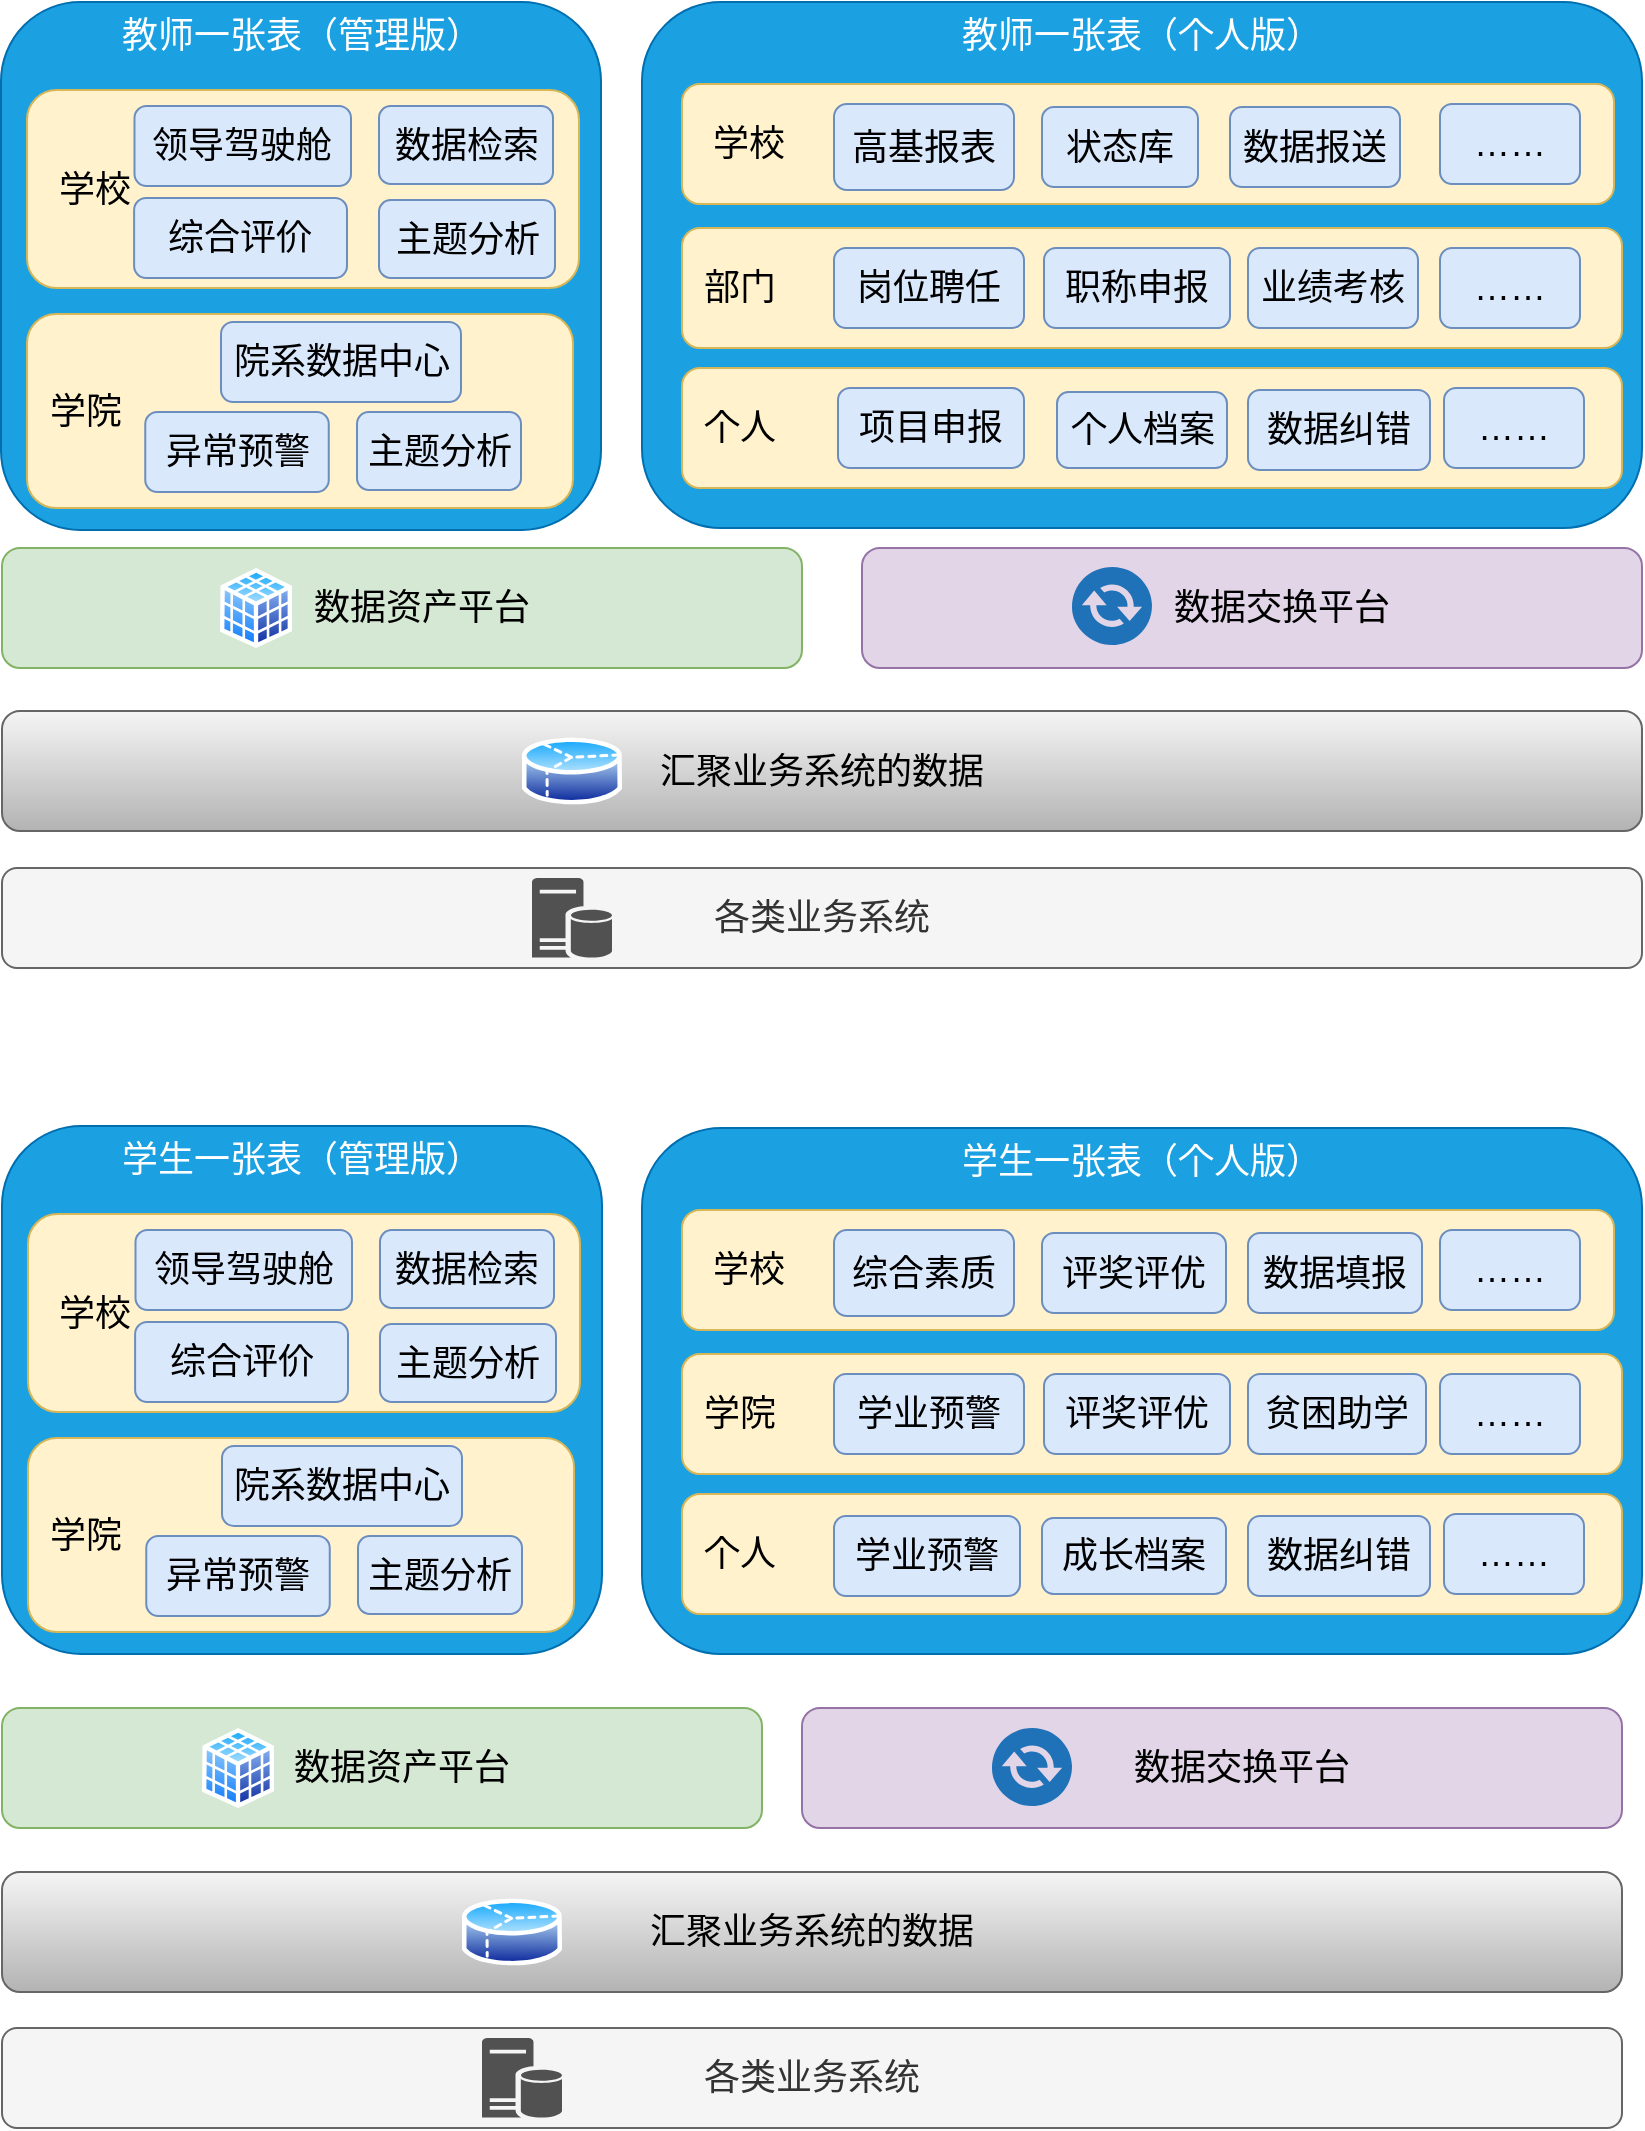 <mxfile version="19.0.1" type="github">
  <diagram id="cTWVXvlOjMiQOvwmBr1u" name="Page-1">
    <mxGraphModel dx="1864" dy="621" grid="0" gridSize="10" guides="1" tooltips="1" connect="1" arrows="1" fold="1" page="0" pageScale="1" pageWidth="827" pageHeight="1169" math="0" shadow="0">
      <root>
        <mxCell id="0" />
        <mxCell id="1" parent="0" />
        <mxCell id="3kUF8BmXOeaKGdXSCLxE-1" value="&amp;nbsp; &amp;nbsp; 数据资产平台" style="rounded=1;whiteSpace=wrap;html=1;fillColor=#d5e8d4;strokeColor=#82b366;fontSize=18;" parent="1" vertex="1">
          <mxGeometry x="-190" y="330" width="400" height="60" as="geometry" />
        </mxCell>
        <mxCell id="3kUF8BmXOeaKGdXSCLxE-2" value="&amp;nbsp; &amp;nbsp; &amp;nbsp; 数据交换平台" style="rounded=1;whiteSpace=wrap;html=1;fillColor=#e1d5e7;strokeColor=#9673a6;fontSize=18;" parent="1" vertex="1">
          <mxGeometry x="240" y="330" width="390" height="60" as="geometry" />
        </mxCell>
        <mxCell id="3kUF8BmXOeaKGdXSCLxE-3" value="汇聚业务系统的数据" style="rounded=1;whiteSpace=wrap;html=1;fontSize=18;fillColor=#f5f5f5;strokeColor=#666666;gradientColor=#b3b3b3;" parent="1" vertex="1">
          <mxGeometry x="-190" y="411.5" width="820" height="60" as="geometry" />
        </mxCell>
        <mxCell id="3kUF8BmXOeaKGdXSCLxE-4" value="" style="aspect=fixed;perimeter=ellipsePerimeter;html=1;align=center;shadow=0;dashed=0;spacingTop=3;image;image=img/lib/active_directory/database_cube.svg;fontSize=18;" parent="1" vertex="1">
          <mxGeometry x="-81" y="340" width="36" height="40" as="geometry" />
        </mxCell>
        <mxCell id="3kUF8BmXOeaKGdXSCLxE-5" value="教师一张表（个人版）" style="rounded=1;whiteSpace=wrap;html=1;fillColor=#1ba1e2;strokeColor=#006EAF;fontSize=18;verticalAlign=top;fontColor=#ffffff;" parent="1" vertex="1">
          <mxGeometry x="130" y="57" width="500" height="263" as="geometry" />
        </mxCell>
        <mxCell id="3kUF8BmXOeaKGdXSCLxE-6" value="" style="aspect=fixed;perimeter=ellipsePerimeter;html=1;align=center;shadow=0;dashed=0;spacingTop=3;image;image=img/lib/active_directory/database_partition_3.svg;fontSize=18;" parent="1" vertex="1">
          <mxGeometry x="70" y="423" width="50" height="37" as="geometry" />
        </mxCell>
        <mxCell id="3kUF8BmXOeaKGdXSCLxE-7" value="" style="sketch=0;pointerEvents=1;shadow=0;dashed=0;html=1;strokeColor=none;fillColor=#505050;labelPosition=center;verticalLabelPosition=bottom;verticalAlign=top;outlineConnect=0;align=center;shape=mxgraph.office.communications.exchange_active_sync;fillColor=#2072B8;fontSize=18;" parent="1" vertex="1">
          <mxGeometry x="345" y="339.5" width="40" height="39" as="geometry" />
        </mxCell>
        <mxCell id="3kUF8BmXOeaKGdXSCLxE-23" value="各类业务系统" style="rounded=1;whiteSpace=wrap;html=1;fontSize=18;fillColor=#f5f5f5;strokeColor=#666666;fontColor=#333333;" parent="1" vertex="1">
          <mxGeometry x="-190" y="490" width="820" height="50" as="geometry" />
        </mxCell>
        <mxCell id="3kUF8BmXOeaKGdXSCLxE-29" value="" style="sketch=0;pointerEvents=1;shadow=0;dashed=0;html=1;strokeColor=none;labelPosition=center;verticalLabelPosition=bottom;verticalAlign=top;align=center;fillColor=#515151;shape=mxgraph.mscae.enterprise.database_server;fontSize=18;" parent="1" vertex="1">
          <mxGeometry x="75" y="495" width="40" height="40" as="geometry" />
        </mxCell>
        <mxCell id="3kUF8BmXOeaKGdXSCLxE-38" value="&amp;nbsp; &amp;nbsp; 数据资产平台" style="rounded=1;whiteSpace=wrap;html=1;fillColor=#d5e8d4;strokeColor=#82b366;fontSize=18;" parent="1" vertex="1">
          <mxGeometry x="-190" y="910" width="380" height="60" as="geometry" />
        </mxCell>
        <mxCell id="3kUF8BmXOeaKGdXSCLxE-39" value="&amp;nbsp; &amp;nbsp; &amp;nbsp; 数据交换平台" style="rounded=1;whiteSpace=wrap;html=1;fillColor=#e1d5e7;strokeColor=#9673a6;fontSize=18;" parent="1" vertex="1">
          <mxGeometry x="210" y="910" width="410" height="60" as="geometry" />
        </mxCell>
        <mxCell id="3kUF8BmXOeaKGdXSCLxE-40" value="汇聚业务系统的数据" style="rounded=1;whiteSpace=wrap;html=1;fontSize=18;fillColor=#f5f5f5;strokeColor=#666666;gradientColor=#b3b3b3;" parent="1" vertex="1">
          <mxGeometry x="-190" y="992" width="810" height="60" as="geometry" />
        </mxCell>
        <mxCell id="3kUF8BmXOeaKGdXSCLxE-41" value="" style="aspect=fixed;perimeter=ellipsePerimeter;html=1;align=center;shadow=0;dashed=0;spacingTop=3;image;image=img/lib/active_directory/database_cube.svg;fontSize=18;" parent="1" vertex="1">
          <mxGeometry x="-90" y="920" width="36" height="40" as="geometry" />
        </mxCell>
        <mxCell id="3kUF8BmXOeaKGdXSCLxE-43" value="" style="aspect=fixed;perimeter=ellipsePerimeter;html=1;align=center;shadow=0;dashed=0;spacingTop=3;image;image=img/lib/active_directory/database_partition_3.svg;fontSize=18;" parent="1" vertex="1">
          <mxGeometry x="40" y="1003.5" width="50" height="37" as="geometry" />
        </mxCell>
        <mxCell id="3kUF8BmXOeaKGdXSCLxE-44" value="" style="sketch=0;pointerEvents=1;shadow=0;dashed=0;html=1;strokeColor=none;fillColor=#505050;labelPosition=center;verticalLabelPosition=bottom;verticalAlign=top;outlineConnect=0;align=center;shape=mxgraph.office.communications.exchange_active_sync;fillColor=#2072B8;fontSize=18;" parent="1" vertex="1">
          <mxGeometry x="305" y="920" width="40" height="39" as="geometry" />
        </mxCell>
        <mxCell id="3kUF8BmXOeaKGdXSCLxE-48" value="各类业务系统" style="rounded=1;whiteSpace=wrap;html=1;fontSize=18;fillColor=#f5f5f5;strokeColor=#666666;fontColor=#333333;" parent="1" vertex="1">
          <mxGeometry x="-190" y="1070" width="810" height="50" as="geometry" />
        </mxCell>
        <mxCell id="3kUF8BmXOeaKGdXSCLxE-49" value="" style="sketch=0;pointerEvents=1;shadow=0;dashed=0;html=1;strokeColor=none;labelPosition=center;verticalLabelPosition=bottom;verticalAlign=top;align=center;fillColor=#515151;shape=mxgraph.mscae.enterprise.database_server;fontSize=18;" parent="1" vertex="1">
          <mxGeometry x="50" y="1075" width="40" height="40" as="geometry" />
        </mxCell>
        <mxCell id="3kUF8BmXOeaKGdXSCLxE-59" value="&lt;font face=&quot;Georgia&quot;&gt;&amp;nbsp; 个人&lt;/font&gt;" style="rounded=1;whiteSpace=wrap;html=1;fontSize=18;align=left;fillColor=#fff2cc;strokeColor=#d6b656;" parent="1" vertex="1">
          <mxGeometry x="150" y="240" width="470" height="60" as="geometry" />
        </mxCell>
        <mxCell id="3kUF8BmXOeaKGdXSCLxE-69" value="项目申报" style="rounded=1;whiteSpace=wrap;html=1;fontSize=18;fillColor=#dae8fc;strokeColor=#6c8ebf;" parent="1" vertex="1">
          <mxGeometry x="228" y="250" width="93" height="40" as="geometry" />
        </mxCell>
        <mxCell id="3kUF8BmXOeaKGdXSCLxE-71" value="&lt;font face=&quot;Georgia&quot;&gt;&amp;nbsp; 部门&lt;/font&gt;" style="rounded=1;whiteSpace=wrap;html=1;fontSize=18;align=left;fillColor=#fff2cc;strokeColor=#d6b656;" parent="1" vertex="1">
          <mxGeometry x="150" y="170" width="470" height="60" as="geometry" />
        </mxCell>
        <mxCell id="3kUF8BmXOeaKGdXSCLxE-72" value="岗位聘任" style="rounded=1;whiteSpace=wrap;html=1;fontSize=18;fillColor=#dae8fc;strokeColor=#6c8ebf;" parent="1" vertex="1">
          <mxGeometry x="226" y="180" width="95" height="40" as="geometry" />
        </mxCell>
        <mxCell id="qNKtOtwR_BCPkI4FP6nF-1" value="&lt;font face=&quot;Georgia&quot;&gt;&amp;nbsp; &amp;nbsp;学校&lt;/font&gt;" style="rounded=1;whiteSpace=wrap;html=1;fontSize=18;align=left;fillColor=#fff2cc;strokeColor=#d6b656;" parent="1" vertex="1">
          <mxGeometry x="150" y="98" width="466" height="60" as="geometry" />
        </mxCell>
        <mxCell id="qNKtOtwR_BCPkI4FP6nF-6" value="高基报表" style="rounded=1;whiteSpace=wrap;html=1;fontSize=18;fillColor=#dae8fc;strokeColor=#6c8ebf;" parent="1" vertex="1">
          <mxGeometry x="226" y="108" width="90" height="43" as="geometry" />
        </mxCell>
        <mxCell id="qNKtOtwR_BCPkI4FP6nF-7" value="状态库" style="rounded=1;whiteSpace=wrap;html=1;fontSize=18;fillColor=#dae8fc;strokeColor=#6c8ebf;" parent="1" vertex="1">
          <mxGeometry x="330" y="109.5" width="78" height="40" as="geometry" />
        </mxCell>
        <mxCell id="qNKtOtwR_BCPkI4FP6nF-8" value="数据报送" style="rounded=1;whiteSpace=wrap;html=1;fontSize=18;fillColor=#dae8fc;strokeColor=#6c8ebf;" parent="1" vertex="1">
          <mxGeometry x="424" y="109.5" width="85" height="40" as="geometry" />
        </mxCell>
        <mxCell id="qNKtOtwR_BCPkI4FP6nF-11" value="个人档案" style="rounded=1;whiteSpace=wrap;html=1;fontSize=18;fillColor=#dae8fc;strokeColor=#6c8ebf;" parent="1" vertex="1">
          <mxGeometry x="337.5" y="252" width="85" height="38" as="geometry" />
        </mxCell>
        <mxCell id="qNKtOtwR_BCPkI4FP6nF-17" value="职称申报" style="rounded=1;whiteSpace=wrap;html=1;fontSize=18;fillColor=#dae8fc;strokeColor=#6c8ebf;" parent="1" vertex="1">
          <mxGeometry x="331" y="180" width="93" height="40" as="geometry" />
        </mxCell>
        <mxCell id="qNKtOtwR_BCPkI4FP6nF-18" value="数据纠错" style="rounded=1;whiteSpace=wrap;html=1;fontSize=18;fillColor=#dae8fc;strokeColor=#6c8ebf;" parent="1" vertex="1">
          <mxGeometry x="433" y="251" width="91" height="40" as="geometry" />
        </mxCell>
        <mxCell id="qNKtOtwR_BCPkI4FP6nF-19" value="业绩考核" style="rounded=1;whiteSpace=wrap;html=1;fontSize=18;fillColor=#dae8fc;strokeColor=#6c8ebf;" parent="1" vertex="1">
          <mxGeometry x="433" y="180" width="85" height="40" as="geometry" />
        </mxCell>
        <mxCell id="qNKtOtwR_BCPkI4FP6nF-20" value="……" style="rounded=1;whiteSpace=wrap;html=1;fontSize=18;fillColor=#dae8fc;strokeColor=#6c8ebf;" parent="1" vertex="1">
          <mxGeometry x="529" y="108" width="70" height="40" as="geometry" />
        </mxCell>
        <mxCell id="qNKtOtwR_BCPkI4FP6nF-21" value="……" style="rounded=1;whiteSpace=wrap;html=1;fontSize=18;fillColor=#dae8fc;strokeColor=#6c8ebf;" parent="1" vertex="1">
          <mxGeometry x="529" y="180" width="70" height="40" as="geometry" />
        </mxCell>
        <mxCell id="qNKtOtwR_BCPkI4FP6nF-22" value="……" style="rounded=1;whiteSpace=wrap;html=1;fontSize=18;fillColor=#dae8fc;strokeColor=#6c8ebf;" parent="1" vertex="1">
          <mxGeometry x="531" y="250" width="70" height="40" as="geometry" />
        </mxCell>
        <mxCell id="qNKtOtwR_BCPkI4FP6nF-54" value="学生一张表（个人版）" style="rounded=1;whiteSpace=wrap;html=1;fillColor=#1ba1e2;strokeColor=#006EAF;fontSize=18;verticalAlign=top;fontColor=#ffffff;" parent="1" vertex="1">
          <mxGeometry x="130" y="620" width="500" height="263" as="geometry" />
        </mxCell>
        <mxCell id="qNKtOtwR_BCPkI4FP6nF-55" value="学生一张表（管理版）" style="rounded=1;whiteSpace=wrap;html=1;fillColor=#1ba1e2;strokeColor=#006EAF;fontSize=18;verticalAlign=top;fontColor=#ffffff;" parent="1" vertex="1">
          <mxGeometry x="-190" y="619" width="300" height="264" as="geometry" />
        </mxCell>
        <mxCell id="qNKtOtwR_BCPkI4FP6nF-56" value="&lt;font face=&quot;Georgia&quot;&gt;&amp;nbsp; 个人&lt;/font&gt;" style="rounded=1;whiteSpace=wrap;html=1;fontSize=18;align=left;fillColor=#fff2cc;strokeColor=#d6b656;" parent="1" vertex="1">
          <mxGeometry x="150" y="803" width="470" height="60" as="geometry" />
        </mxCell>
        <mxCell id="qNKtOtwR_BCPkI4FP6nF-57" value="学业预警" style="rounded=1;whiteSpace=wrap;html=1;fontSize=18;fillColor=#dae8fc;strokeColor=#6c8ebf;" parent="1" vertex="1">
          <mxGeometry x="226" y="814" width="93" height="40" as="geometry" />
        </mxCell>
        <mxCell id="qNKtOtwR_BCPkI4FP6nF-58" value="&lt;font face=&quot;Georgia&quot;&gt;&amp;nbsp; 学院&lt;/font&gt;" style="rounded=1;whiteSpace=wrap;html=1;fontSize=18;align=left;fillColor=#fff2cc;strokeColor=#d6b656;" parent="1" vertex="1">
          <mxGeometry x="150" y="733" width="470" height="60" as="geometry" />
        </mxCell>
        <mxCell id="qNKtOtwR_BCPkI4FP6nF-59" value="学业预警" style="rounded=1;whiteSpace=wrap;html=1;fontSize=18;fillColor=#dae8fc;strokeColor=#6c8ebf;" parent="1" vertex="1">
          <mxGeometry x="226" y="743" width="95" height="40" as="geometry" />
        </mxCell>
        <mxCell id="qNKtOtwR_BCPkI4FP6nF-60" value="&lt;font face=&quot;Georgia&quot;&gt;&amp;nbsp; &amp;nbsp;学校&lt;/font&gt;" style="rounded=1;whiteSpace=wrap;html=1;fontSize=18;align=left;fillColor=#fff2cc;strokeColor=#d6b656;" parent="1" vertex="1">
          <mxGeometry x="150" y="661" width="466" height="60" as="geometry" />
        </mxCell>
        <mxCell id="qNKtOtwR_BCPkI4FP6nF-61" value="&lt;font face=&quot;Georgia&quot;&gt;&amp;nbsp; &amp;nbsp;学校&lt;/font&gt;" style="rounded=1;whiteSpace=wrap;html=1;fontSize=18;align=left;fillColor=#fff2cc;strokeColor=#d6b656;" parent="1" vertex="1">
          <mxGeometry x="-177" y="663" width="276" height="99" as="geometry" />
        </mxCell>
        <mxCell id="qNKtOtwR_BCPkI4FP6nF-62" value="&lt;font face=&quot;Georgia&quot;&gt;&amp;nbsp; 学院&lt;/font&gt;" style="rounded=1;whiteSpace=wrap;html=1;fontSize=18;align=left;fillColor=#fff2cc;strokeColor=#d6b656;" parent="1" vertex="1">
          <mxGeometry x="-177" y="775" width="273" height="97" as="geometry" />
        </mxCell>
        <mxCell id="qNKtOtwR_BCPkI4FP6nF-63" value="综合素质" style="rounded=1;whiteSpace=wrap;html=1;fontSize=18;fillColor=#dae8fc;strokeColor=#6c8ebf;" parent="1" vertex="1">
          <mxGeometry x="226" y="671" width="90" height="43" as="geometry" />
        </mxCell>
        <mxCell id="qNKtOtwR_BCPkI4FP6nF-64" value="评奖评优" style="rounded=1;whiteSpace=wrap;html=1;fontSize=18;fillColor=#dae8fc;strokeColor=#6c8ebf;" parent="1" vertex="1">
          <mxGeometry x="330" y="672.5" width="92" height="40" as="geometry" />
        </mxCell>
        <mxCell id="qNKtOtwR_BCPkI4FP6nF-65" value="数据填报" style="rounded=1;whiteSpace=wrap;html=1;fontSize=18;fillColor=#dae8fc;strokeColor=#6c8ebf;" parent="1" vertex="1">
          <mxGeometry x="433" y="672.5" width="87" height="40" as="geometry" />
        </mxCell>
        <mxCell id="qNKtOtwR_BCPkI4FP6nF-66" value="成长档案" style="rounded=1;whiteSpace=wrap;html=1;fontSize=18;fillColor=#dae8fc;strokeColor=#6c8ebf;" parent="1" vertex="1">
          <mxGeometry x="330" y="815" width="92" height="38" as="geometry" />
        </mxCell>
        <mxCell id="qNKtOtwR_BCPkI4FP6nF-67" value="院系数据中心" style="rounded=1;whiteSpace=wrap;html=1;fontSize=18;fillColor=#dae8fc;strokeColor=#6c8ebf;" parent="1" vertex="1">
          <mxGeometry x="-80" y="779" width="120" height="40" as="geometry" />
        </mxCell>
        <mxCell id="qNKtOtwR_BCPkI4FP6nF-68" value="评奖评优" style="rounded=1;whiteSpace=wrap;html=1;fontSize=18;fillColor=#dae8fc;strokeColor=#6c8ebf;" parent="1" vertex="1">
          <mxGeometry x="331" y="743" width="93" height="40" as="geometry" />
        </mxCell>
        <mxCell id="qNKtOtwR_BCPkI4FP6nF-69" value="数据纠错" style="rounded=1;whiteSpace=wrap;html=1;fontSize=18;fillColor=#dae8fc;strokeColor=#6c8ebf;" parent="1" vertex="1">
          <mxGeometry x="433" y="814" width="91" height="40" as="geometry" />
        </mxCell>
        <mxCell id="qNKtOtwR_BCPkI4FP6nF-70" value="贫困助学" style="rounded=1;whiteSpace=wrap;html=1;fontSize=18;fillColor=#dae8fc;strokeColor=#6c8ebf;" parent="1" vertex="1">
          <mxGeometry x="433" y="743" width="89" height="40" as="geometry" />
        </mxCell>
        <mxCell id="qNKtOtwR_BCPkI4FP6nF-71" value="……" style="rounded=1;whiteSpace=wrap;html=1;fontSize=18;fillColor=#dae8fc;strokeColor=#6c8ebf;" parent="1" vertex="1">
          <mxGeometry x="529" y="671" width="70" height="40" as="geometry" />
        </mxCell>
        <mxCell id="qNKtOtwR_BCPkI4FP6nF-72" value="……" style="rounded=1;whiteSpace=wrap;html=1;fontSize=18;fillColor=#dae8fc;strokeColor=#6c8ebf;" parent="1" vertex="1">
          <mxGeometry x="529" y="743" width="70" height="40" as="geometry" />
        </mxCell>
        <mxCell id="qNKtOtwR_BCPkI4FP6nF-73" value="……" style="rounded=1;whiteSpace=wrap;html=1;fontSize=18;fillColor=#dae8fc;strokeColor=#6c8ebf;" parent="1" vertex="1">
          <mxGeometry x="531" y="813" width="70" height="40" as="geometry" />
        </mxCell>
        <mxCell id="qNKtOtwR_BCPkI4FP6nF-74" value="领导驾驶舱" style="rounded=1;whiteSpace=wrap;html=1;fontSize=18;fillColor=#dae8fc;strokeColor=#6c8ebf;" parent="1" vertex="1">
          <mxGeometry x="-123.25" y="671" width="108.25" height="40" as="geometry" />
        </mxCell>
        <mxCell id="qNKtOtwR_BCPkI4FP6nF-75" value="综合评价" style="rounded=1;whiteSpace=wrap;html=1;fontSize=18;fillColor=#dae8fc;strokeColor=#6c8ebf;" parent="1" vertex="1">
          <mxGeometry x="-123.44" y="717" width="106.44" height="40" as="geometry" />
        </mxCell>
        <mxCell id="qNKtOtwR_BCPkI4FP6nF-76" value="异常预警" style="rounded=1;whiteSpace=wrap;html=1;fontSize=18;fillColor=#dae8fc;strokeColor=#6c8ebf;" parent="1" vertex="1">
          <mxGeometry x="-117.87" y="824" width="91.75" height="40" as="geometry" />
        </mxCell>
        <mxCell id="qNKtOtwR_BCPkI4FP6nF-78" value="数据检索" style="rounded=1;whiteSpace=wrap;html=1;fontSize=18;fillColor=#dae8fc;strokeColor=#6c8ebf;" parent="1" vertex="1">
          <mxGeometry x="-1" y="671" width="87" height="39" as="geometry" />
        </mxCell>
        <mxCell id="lOfSfwiUMkVV7gZt_ZI1-1" value="主题分析" style="rounded=1;whiteSpace=wrap;html=1;fontSize=18;fillColor=#dae8fc;strokeColor=#6c8ebf;" vertex="1" parent="1">
          <mxGeometry x="-1" y="718" width="88" height="39" as="geometry" />
        </mxCell>
        <mxCell id="lOfSfwiUMkVV7gZt_ZI1-2" value="主题分析" style="rounded=1;whiteSpace=wrap;html=1;fontSize=18;fillColor=#dae8fc;strokeColor=#6c8ebf;" vertex="1" parent="1">
          <mxGeometry x="-12" y="824" width="82" height="39" as="geometry" />
        </mxCell>
        <mxCell id="lOfSfwiUMkVV7gZt_ZI1-3" value="教师一张表（管理版）" style="rounded=1;whiteSpace=wrap;html=1;fillColor=#1ba1e2;strokeColor=#006EAF;fontSize=18;verticalAlign=top;fontColor=#ffffff;" vertex="1" parent="1">
          <mxGeometry x="-190.5" y="57" width="300" height="264" as="geometry" />
        </mxCell>
        <mxCell id="lOfSfwiUMkVV7gZt_ZI1-4" value="&lt;font face=&quot;Georgia&quot;&gt;&amp;nbsp; &amp;nbsp;学校&lt;/font&gt;" style="rounded=1;whiteSpace=wrap;html=1;fontSize=18;align=left;fillColor=#fff2cc;strokeColor=#d6b656;" vertex="1" parent="1">
          <mxGeometry x="-177.5" y="101" width="276" height="99" as="geometry" />
        </mxCell>
        <mxCell id="lOfSfwiUMkVV7gZt_ZI1-5" value="&lt;font face=&quot;Georgia&quot;&gt;&amp;nbsp; 学院&lt;/font&gt;" style="rounded=1;whiteSpace=wrap;html=1;fontSize=18;align=left;fillColor=#fff2cc;strokeColor=#d6b656;" vertex="1" parent="1">
          <mxGeometry x="-177.5" y="213" width="273" height="97" as="geometry" />
        </mxCell>
        <mxCell id="lOfSfwiUMkVV7gZt_ZI1-6" value="院系数据中心" style="rounded=1;whiteSpace=wrap;html=1;fontSize=18;fillColor=#dae8fc;strokeColor=#6c8ebf;" vertex="1" parent="1">
          <mxGeometry x="-80.5" y="217" width="120" height="40" as="geometry" />
        </mxCell>
        <mxCell id="lOfSfwiUMkVV7gZt_ZI1-7" value="领导驾驶舱" style="rounded=1;whiteSpace=wrap;html=1;fontSize=18;fillColor=#dae8fc;strokeColor=#6c8ebf;" vertex="1" parent="1">
          <mxGeometry x="-123.75" y="109" width="108.25" height="40" as="geometry" />
        </mxCell>
        <mxCell id="lOfSfwiUMkVV7gZt_ZI1-8" value="综合评价" style="rounded=1;whiteSpace=wrap;html=1;fontSize=18;fillColor=#dae8fc;strokeColor=#6c8ebf;" vertex="1" parent="1">
          <mxGeometry x="-123.94" y="155" width="106.44" height="40" as="geometry" />
        </mxCell>
        <mxCell id="lOfSfwiUMkVV7gZt_ZI1-9" value="异常预警" style="rounded=1;whiteSpace=wrap;html=1;fontSize=18;fillColor=#dae8fc;strokeColor=#6c8ebf;" vertex="1" parent="1">
          <mxGeometry x="-118.37" y="262" width="91.75" height="40" as="geometry" />
        </mxCell>
        <mxCell id="lOfSfwiUMkVV7gZt_ZI1-10" value="数据检索" style="rounded=1;whiteSpace=wrap;html=1;fontSize=18;fillColor=#dae8fc;strokeColor=#6c8ebf;" vertex="1" parent="1">
          <mxGeometry x="-1.5" y="109" width="87" height="39" as="geometry" />
        </mxCell>
        <mxCell id="lOfSfwiUMkVV7gZt_ZI1-11" value="主题分析" style="rounded=1;whiteSpace=wrap;html=1;fontSize=18;fillColor=#dae8fc;strokeColor=#6c8ebf;" vertex="1" parent="1">
          <mxGeometry x="-1.5" y="156" width="88" height="39" as="geometry" />
        </mxCell>
        <mxCell id="lOfSfwiUMkVV7gZt_ZI1-12" value="主题分析" style="rounded=1;whiteSpace=wrap;html=1;fontSize=18;fillColor=#dae8fc;strokeColor=#6c8ebf;" vertex="1" parent="1">
          <mxGeometry x="-12.5" y="262" width="82" height="39" as="geometry" />
        </mxCell>
      </root>
    </mxGraphModel>
  </diagram>
</mxfile>
